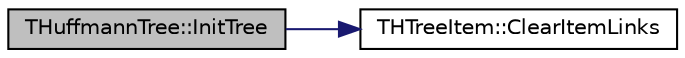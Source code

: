 digraph G
{
  edge [fontname="Helvetica",fontsize="10",labelfontname="Helvetica",labelfontsize="10"];
  node [fontname="Helvetica",fontsize="10",shape=record];
  rankdir="LR";
  Node1 [label="THuffmannTree::InitTree",height=0.2,width=0.4,color="black", fillcolor="grey75", style="filled" fontcolor="black"];
  Node1 -> Node2 [color="midnightblue",fontsize="10",style="solid",fontname="Helvetica"];
  Node2 [label="THTreeItem::ClearItemLinks",height=0.2,width=0.4,color="black", fillcolor="white", style="filled",URL="$struct_t_h_tree_item.html#acdd25d72e5a88768b32616cb617b4ff9"];
}
